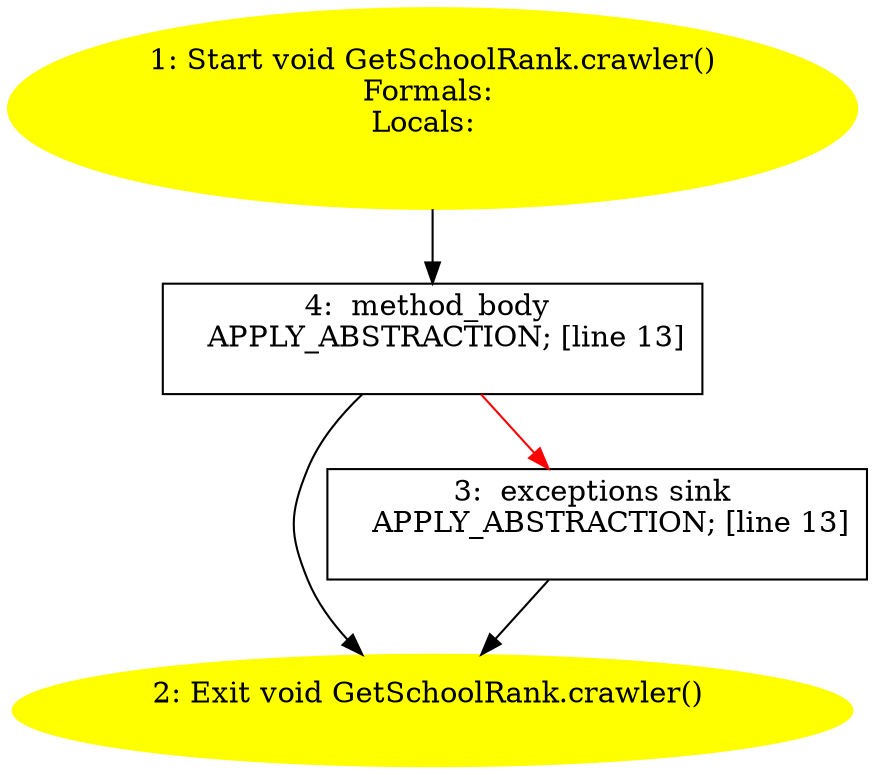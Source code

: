 /* @generated */
digraph cfg {
"com.dulishuo.times.GetSchoolRank.crawler():void.834b1095b0ab152db9a5f22bec154562_1" [label="1: Start void GetSchoolRank.crawler()\nFormals: \nLocals:  \n  " color=yellow style=filled]
	

	 "com.dulishuo.times.GetSchoolRank.crawler():void.834b1095b0ab152db9a5f22bec154562_1" -> "com.dulishuo.times.GetSchoolRank.crawler():void.834b1095b0ab152db9a5f22bec154562_4" ;
"com.dulishuo.times.GetSchoolRank.crawler():void.834b1095b0ab152db9a5f22bec154562_2" [label="2: Exit void GetSchoolRank.crawler() \n  " color=yellow style=filled]
	

"com.dulishuo.times.GetSchoolRank.crawler():void.834b1095b0ab152db9a5f22bec154562_3" [label="3:  exceptions sink \n   APPLY_ABSTRACTION; [line 13]\n " shape="box"]
	

	 "com.dulishuo.times.GetSchoolRank.crawler():void.834b1095b0ab152db9a5f22bec154562_3" -> "com.dulishuo.times.GetSchoolRank.crawler():void.834b1095b0ab152db9a5f22bec154562_2" ;
"com.dulishuo.times.GetSchoolRank.crawler():void.834b1095b0ab152db9a5f22bec154562_4" [label="4:  method_body \n   APPLY_ABSTRACTION; [line 13]\n " shape="box"]
	

	 "com.dulishuo.times.GetSchoolRank.crawler():void.834b1095b0ab152db9a5f22bec154562_4" -> "com.dulishuo.times.GetSchoolRank.crawler():void.834b1095b0ab152db9a5f22bec154562_2" ;
	 "com.dulishuo.times.GetSchoolRank.crawler():void.834b1095b0ab152db9a5f22bec154562_4" -> "com.dulishuo.times.GetSchoolRank.crawler():void.834b1095b0ab152db9a5f22bec154562_3" [color="red" ];
}
